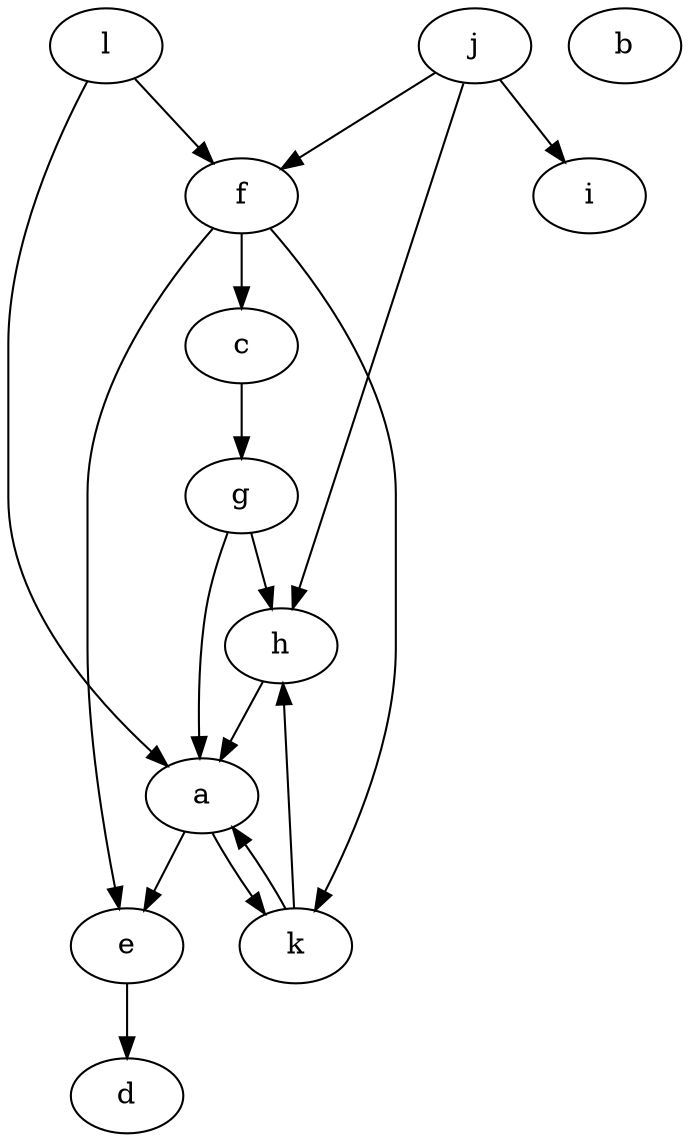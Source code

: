 digraph graph9 {
h -> a;
k -> a;
b;
g -> a;
f -> e;
a -> k;
g -> h;
a -> e;
l -> a;
j -> f;
f -> k;
c -> g;
f -> c;
e -> d;
k -> h;
l -> f;
j -> h;
j -> i;
}